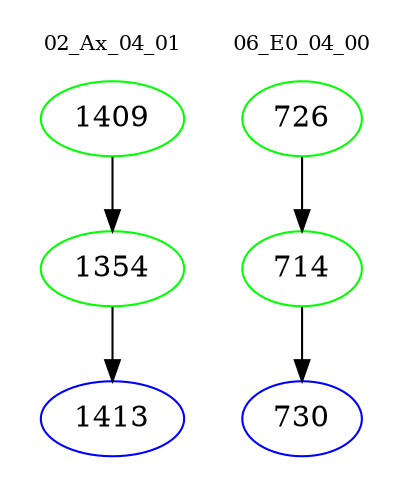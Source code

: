 digraph{
subgraph cluster_0 {
color = white
label = "02_Ax_04_01";
fontsize=10;
T0_1409 [label="1409", color="green"]
T0_1409 -> T0_1354 [color="black"]
T0_1354 [label="1354", color="green"]
T0_1354 -> T0_1413 [color="black"]
T0_1413 [label="1413", color="blue"]
}
subgraph cluster_1 {
color = white
label = "06_E0_04_00";
fontsize=10;
T1_726 [label="726", color="green"]
T1_726 -> T1_714 [color="black"]
T1_714 [label="714", color="green"]
T1_714 -> T1_730 [color="black"]
T1_730 [label="730", color="blue"]
}
}
